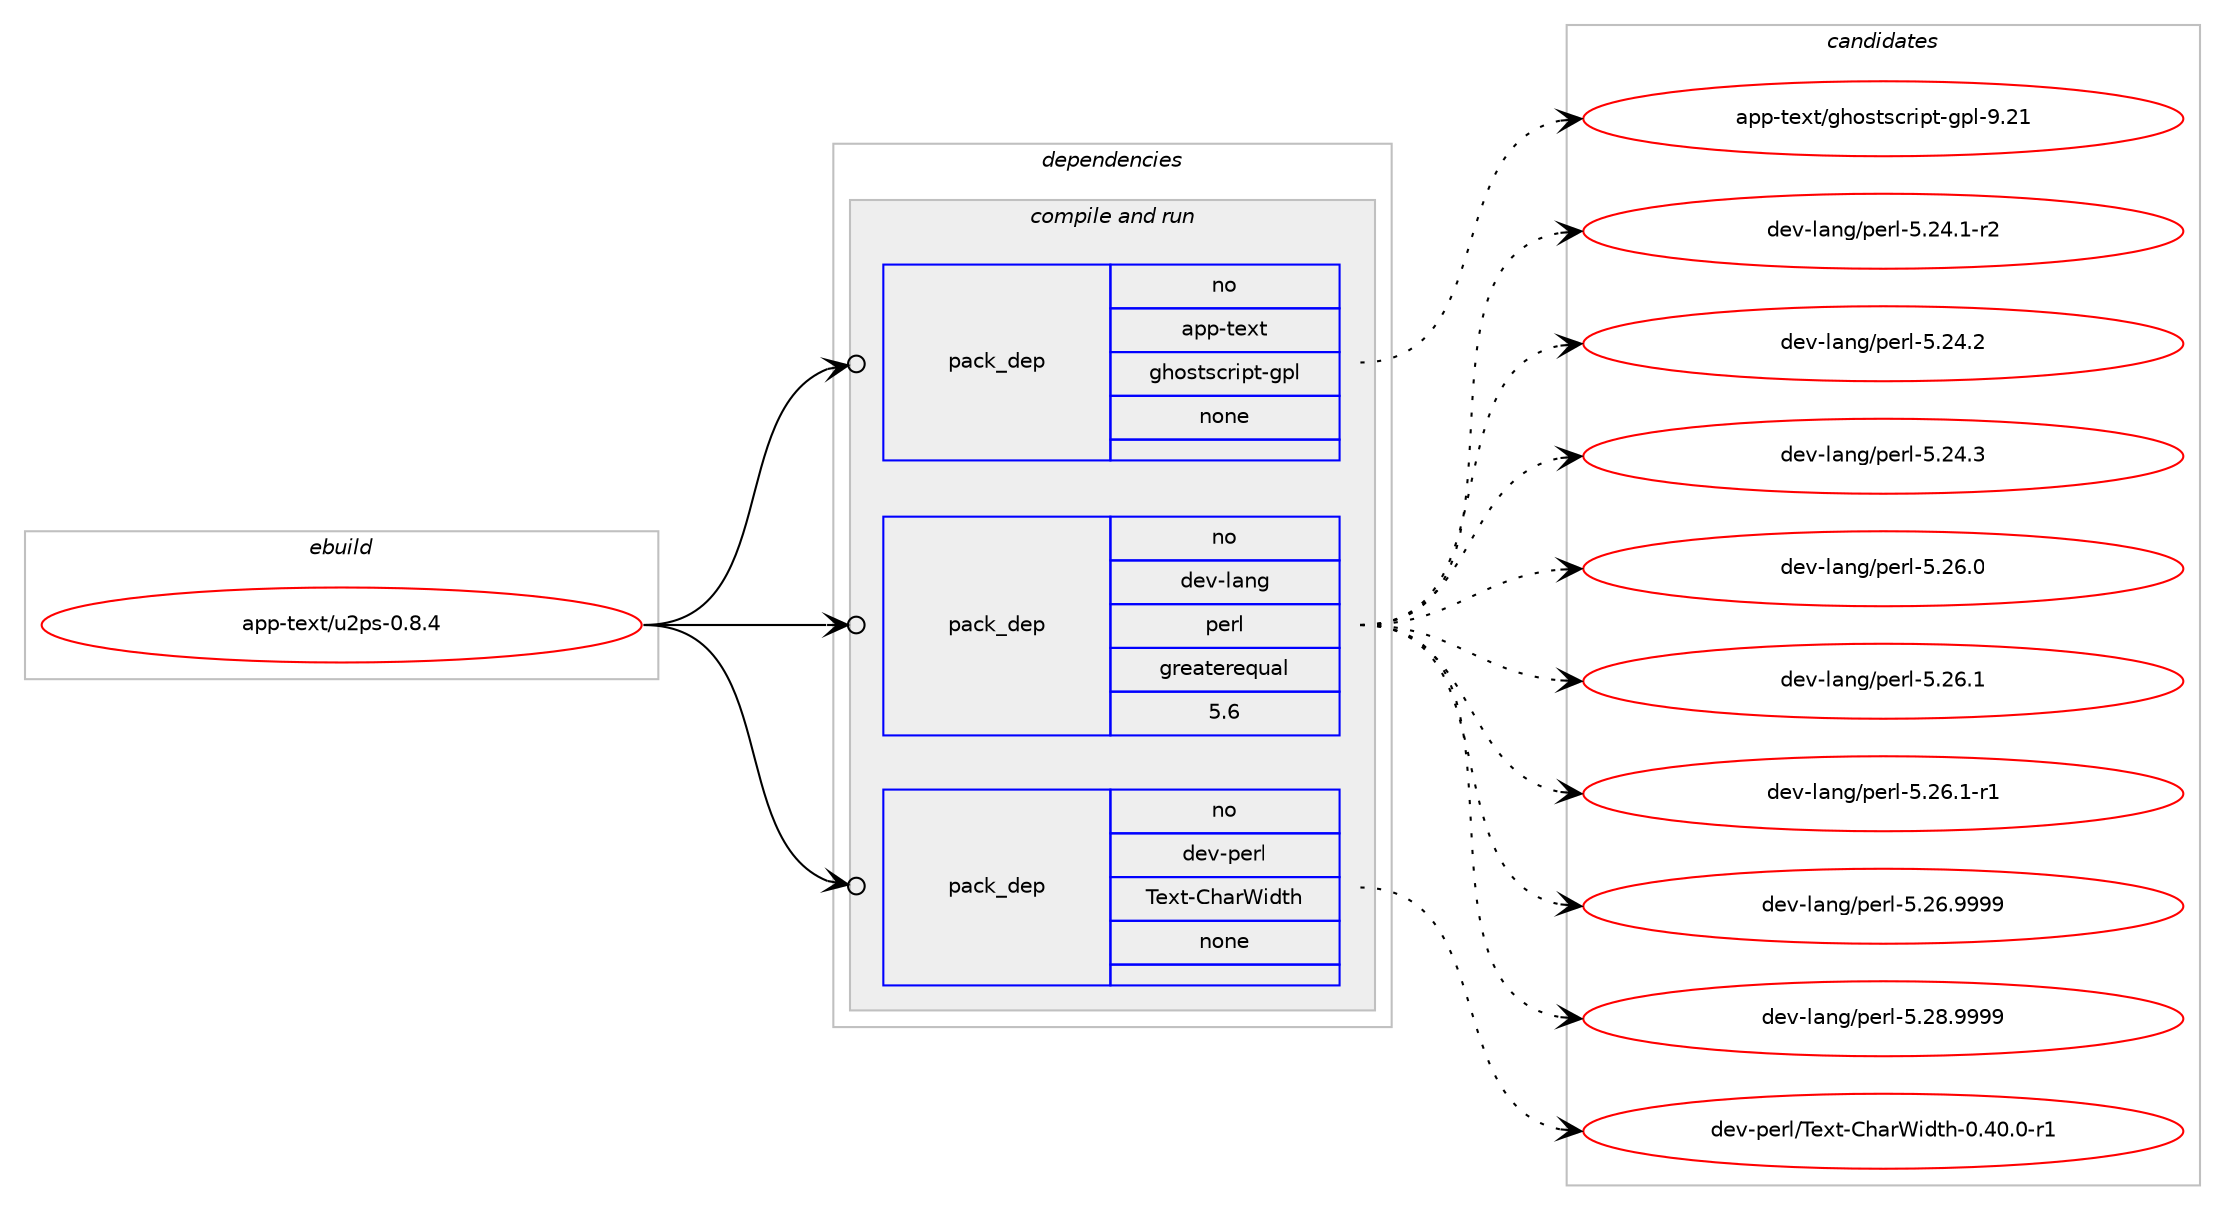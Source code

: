 digraph prolog {

# *************
# Graph options
# *************

newrank=true;
concentrate=true;
compound=true;
graph [rankdir=LR,fontname=Helvetica,fontsize=10,ranksep=1.5];#, ranksep=2.5, nodesep=0.2];
edge  [arrowhead=vee];
node  [fontname=Helvetica,fontsize=10];

# **********
# The ebuild
# **********

subgraph cluster_leftcol {
color=gray;
rank=same;
label=<<i>ebuild</i>>;
id [label="app-text/u2ps-0.8.4", color=red, width=4, href="../app-text/u2ps-0.8.4.svg"];
}

# ****************
# The dependencies
# ****************

subgraph cluster_midcol {
color=gray;
label=<<i>dependencies</i>>;
subgraph cluster_compile {
fillcolor="#eeeeee";
style=filled;
label=<<i>compile</i>>;
}
subgraph cluster_compileandrun {
fillcolor="#eeeeee";
style=filled;
label=<<i>compile and run</i>>;
subgraph pack45206 {
dependency61901 [label=<<TABLE BORDER="0" CELLBORDER="1" CELLSPACING="0" CELLPADDING="4" WIDTH="220"><TR><TD ROWSPAN="6" CELLPADDING="30">pack_dep</TD></TR><TR><TD WIDTH="110">no</TD></TR><TR><TD>app-text</TD></TR><TR><TD>ghostscript-gpl</TD></TR><TR><TD>none</TD></TR><TR><TD></TD></TR></TABLE>>, shape=none, color=blue];
}
id:e -> dependency61901:w [weight=20,style="solid",arrowhead="odotvee"];
subgraph pack45207 {
dependency61902 [label=<<TABLE BORDER="0" CELLBORDER="1" CELLSPACING="0" CELLPADDING="4" WIDTH="220"><TR><TD ROWSPAN="6" CELLPADDING="30">pack_dep</TD></TR><TR><TD WIDTH="110">no</TD></TR><TR><TD>dev-lang</TD></TR><TR><TD>perl</TD></TR><TR><TD>greaterequal</TD></TR><TR><TD>5.6</TD></TR></TABLE>>, shape=none, color=blue];
}
id:e -> dependency61902:w [weight=20,style="solid",arrowhead="odotvee"];
subgraph pack45208 {
dependency61903 [label=<<TABLE BORDER="0" CELLBORDER="1" CELLSPACING="0" CELLPADDING="4" WIDTH="220"><TR><TD ROWSPAN="6" CELLPADDING="30">pack_dep</TD></TR><TR><TD WIDTH="110">no</TD></TR><TR><TD>dev-perl</TD></TR><TR><TD>Text-CharWidth</TD></TR><TR><TD>none</TD></TR><TR><TD></TD></TR></TABLE>>, shape=none, color=blue];
}
id:e -> dependency61903:w [weight=20,style="solid",arrowhead="odotvee"];
}
subgraph cluster_run {
fillcolor="#eeeeee";
style=filled;
label=<<i>run</i>>;
}
}

# **************
# The candidates
# **************

subgraph cluster_choices {
rank=same;
color=gray;
label=<<i>candidates</i>>;

subgraph choice45206 {
color=black;
nodesep=1;
choice97112112451161011201164710310411111511611599114105112116451031121084557465049 [label="app-text/ghostscript-gpl-9.21", color=red, width=4,href="../app-text/ghostscript-gpl-9.21.svg"];
dependency61901:e -> choice97112112451161011201164710310411111511611599114105112116451031121084557465049:w [style=dotted,weight="100"];
}
subgraph choice45207 {
color=black;
nodesep=1;
choice100101118451089711010347112101114108455346505246494511450 [label="dev-lang/perl-5.24.1-r2", color=red, width=4,href="../dev-lang/perl-5.24.1-r2.svg"];
choice10010111845108971101034711210111410845534650524650 [label="dev-lang/perl-5.24.2", color=red, width=4,href="../dev-lang/perl-5.24.2.svg"];
choice10010111845108971101034711210111410845534650524651 [label="dev-lang/perl-5.24.3", color=red, width=4,href="../dev-lang/perl-5.24.3.svg"];
choice10010111845108971101034711210111410845534650544648 [label="dev-lang/perl-5.26.0", color=red, width=4,href="../dev-lang/perl-5.26.0.svg"];
choice10010111845108971101034711210111410845534650544649 [label="dev-lang/perl-5.26.1", color=red, width=4,href="../dev-lang/perl-5.26.1.svg"];
choice100101118451089711010347112101114108455346505446494511449 [label="dev-lang/perl-5.26.1-r1", color=red, width=4,href="../dev-lang/perl-5.26.1-r1.svg"];
choice10010111845108971101034711210111410845534650544657575757 [label="dev-lang/perl-5.26.9999", color=red, width=4,href="../dev-lang/perl-5.26.9999.svg"];
choice10010111845108971101034711210111410845534650564657575757 [label="dev-lang/perl-5.28.9999", color=red, width=4,href="../dev-lang/perl-5.28.9999.svg"];
dependency61902:e -> choice100101118451089711010347112101114108455346505246494511450:w [style=dotted,weight="100"];
dependency61902:e -> choice10010111845108971101034711210111410845534650524650:w [style=dotted,weight="100"];
dependency61902:e -> choice10010111845108971101034711210111410845534650524651:w [style=dotted,weight="100"];
dependency61902:e -> choice10010111845108971101034711210111410845534650544648:w [style=dotted,weight="100"];
dependency61902:e -> choice10010111845108971101034711210111410845534650544649:w [style=dotted,weight="100"];
dependency61902:e -> choice100101118451089711010347112101114108455346505446494511449:w [style=dotted,weight="100"];
dependency61902:e -> choice10010111845108971101034711210111410845534650544657575757:w [style=dotted,weight="100"];
dependency61902:e -> choice10010111845108971101034711210111410845534650564657575757:w [style=dotted,weight="100"];
}
subgraph choice45208 {
color=black;
nodesep=1;
choice10010111845112101114108478410112011645671049711487105100116104454846524846484511449 [label="dev-perl/Text-CharWidth-0.40.0-r1", color=red, width=4,href="../dev-perl/Text-CharWidth-0.40.0-r1.svg"];
dependency61903:e -> choice10010111845112101114108478410112011645671049711487105100116104454846524846484511449:w [style=dotted,weight="100"];
}
}

}
